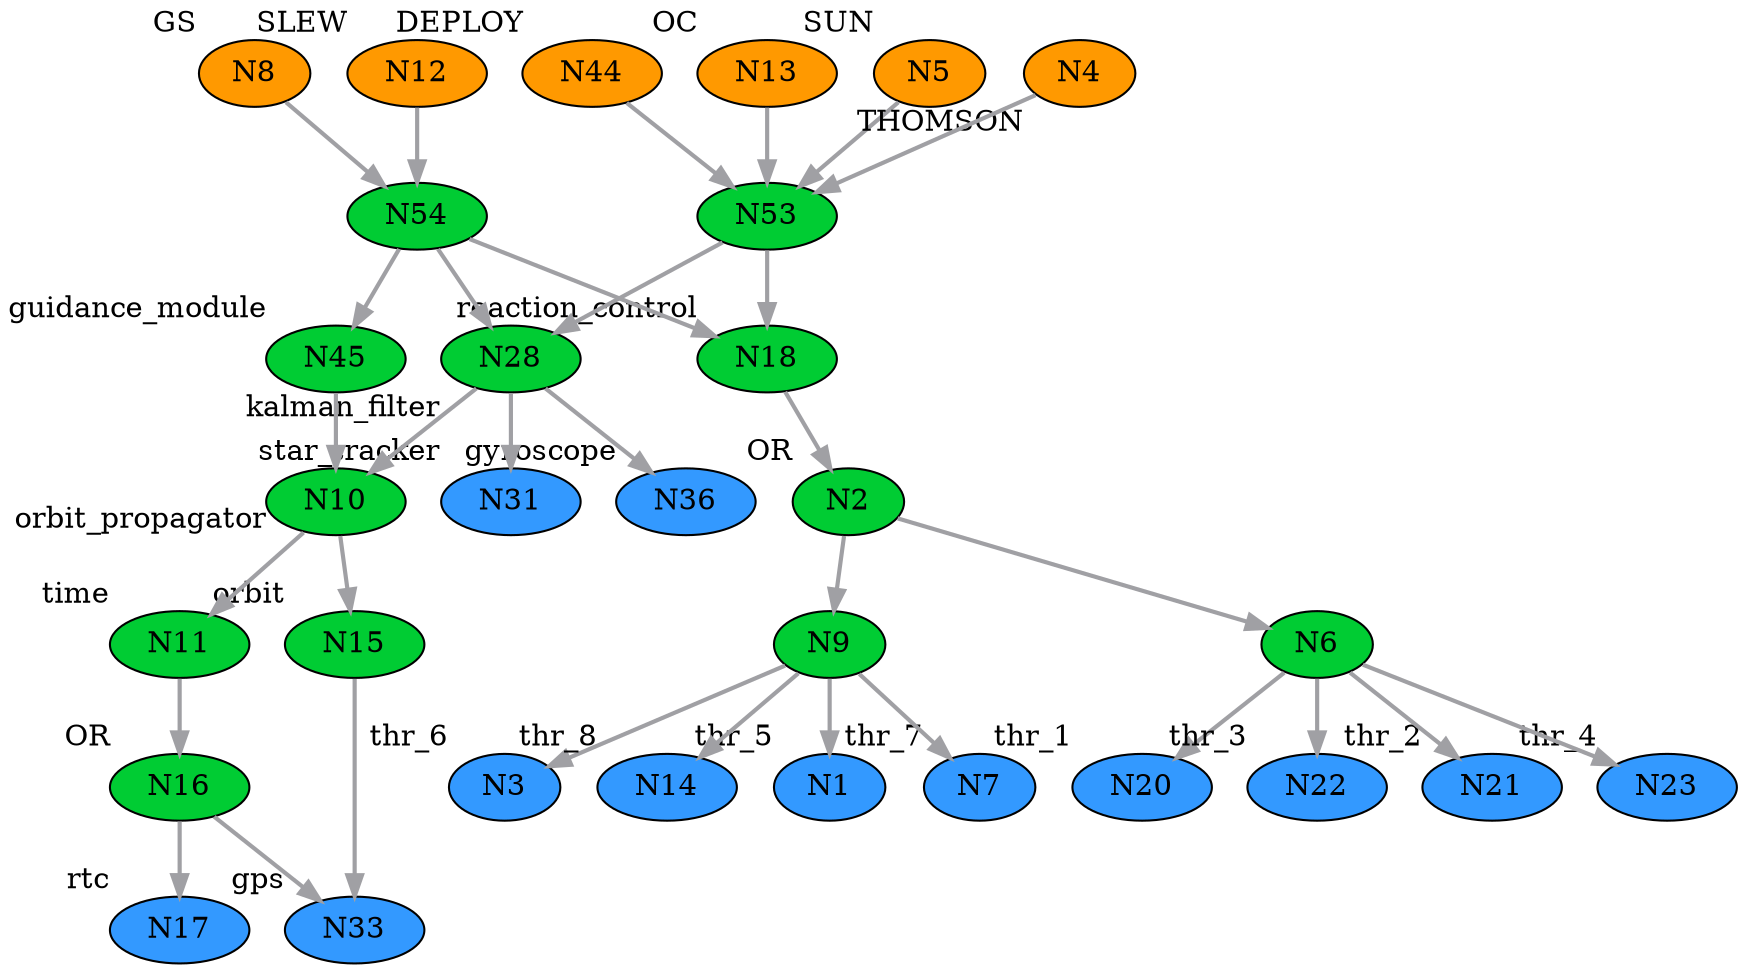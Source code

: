 digraph "space_tug_ver2"
{

bgcolor = "#ffffff"

node [
class = "node"
,fillcolor = "#ff00ff",style = "filled"
,width = "0.152778",height = "0.152778"
,shape = "ellipse"
,color = "#000000"
,penwidth = "1"
,"_vis_" = "label"
];


"N18" [
pos = "-2.77778,-2.43056!"
,fillcolor = "#00cc33",style = "filled"
,xlabel = "reaction_control"
]

"N31" [
pos = "2.08333,-4.86111!"
,fillcolor = "#3399ff",style = "filled"
,xlabel = "star_tracker"
]

"N2" [
pos = "-2.77778,-3.47222!"
,fillcolor = "#00cc33",style = "filled"
,xlabel = "OR"
]

"N21" [
pos = "-4.51389,-4.86111!"
,fillcolor = "#3399ff",style = "filled"
,xlabel = "thr_2"
]

"N23" [
pos = "-3.125,-4.86111!"
,fillcolor = "#3399ff",style = "filled"
,xlabel = "thr_4"
]

"N5" [
pos = "-0.694444,1.04167!"
,fillcolor = "#ff9900",style = "filled"
,xlabel = "SUN"
]

"N17" [
pos = "3.125,-4.86111!"
,fillcolor = "#3399ff",style = "filled"
,xlabel = "rtc"
]

"N20" [
pos = "-5.20833,-4.86111!"
,fillcolor = "#3399ff",style = "filled"
,xlabel = "thr_1"
]

"N4" [
pos = "-1.73611,1.04167!"
,fillcolor = "#ff9900",style = "filled"
,xlabel = "THOMSON"
]

"N44" [
pos = "0.347222,1.04167!"
,fillcolor = "#ff9900",style = "filled"
,xlabel = "DEPLOY"
]

"N13" [
pos = "1.38889,1.04167!"
,fillcolor = "#ff9900",style = "filled"
,xlabel = "OC"
]

"N8" [
pos = "3.47222,1.04167!"
,fillcolor = "#ff9900",style = "filled"
,xlabel = "GS"
]

"N33" [
pos = "3.81944,-4.86111!"
,fillcolor = "#3399ff",style = "filled"
,xlabel = "gps"
]

"N9" [
pos = "-1.38889,-4.16667!"
,fillcolor = "#00cc33",style = "filled"
]

"N11" [
pos = "3.47222,-3.125!"
,fillcolor = "#00cc33",style = "filled"
,xlabel = "time"
]

"N1" [
pos = "-2.43056,-4.86111!"
,fillcolor = "#3399ff",style = "filled"
,xlabel = "thr_5"
]

"N54" [
pos = "3.81944,-9.86865e-17!"
,fillcolor = "#00cc33",style = "filled"
]

"N6" [
pos = "-4.16667,-4.16667!"
,fillcolor = "#00cc33",style = "filled"
]

"N12" [
pos = "4.16667,1.04167!"
,fillcolor = "#ff9900",style = "filled"
,xlabel = "SLEW"
]

"N22" [
pos = "-3.81944,-4.86111!"
,fillcolor = "#3399ff",style = "filled"
,xlabel = "thr_3"
]

"N45" [
pos = "3.81944,-1.04167!"
,fillcolor = "#00cc33",style = "filled"
,xlabel = "guidance_module"
]

"N16" [
pos = "3.47222,-4.16667!"
,fillcolor = "#00cc33",style = "filled"
,xlabel = "OR"
]

"N15" [
pos = "4.16667,-3.125!"
,fillcolor = "#00cc33",style = "filled"
,xlabel = "orbit"
]

"N7" [
pos = "-1.04167,-4.86111!"
,fillcolor = "#3399ff",style = "filled"
,xlabel = "thr_7"
]

"N36" [
pos = "0.694444,-4.86111!"
,fillcolor = "#3399ff",style = "filled"
,xlabel = "gyroscope"
]

"N28" [
pos = "2.08333,-1.04167!"
,fillcolor = "#00cc33",style = "filled"
,xlabel = "kalman_filter"
]

"N3" [
pos = "-1.73611,-4.86111!"
,fillcolor = "#3399ff",style = "filled"
,xlabel = "thr_6"
]

"N10" [
pos = "3.81944,-2.08333!"
,fillcolor = "#00cc33",style = "filled"
,xlabel = "orbit_propagator"
]

"N14" [
pos = "-0.347222,-4.86111!"
,fillcolor = "#3399ff",style = "filled"
,xlabel = "thr_8"
]

"N53" [
pos = "-0.347222,-9.86865e-17!"
,fillcolor = "#00cc33",style = "filled"
]



edge [
class = "edge"
,weight = "1"
,penwidth = "1"
,"_vis_" = "label"
,"color" = "#a0a0a4"
,"style" = "solid"
];


"N28" -> "N31" [id = "E11"
,weight = "2"
,penwidth = "2"
];

"N53" -> "N28" [id = "E48"
,weight = "2"
,penwidth = "2"
,"color" = "#a0a0a4"
];

"N6" -> "N21" [id = "E6"
,weight = "2"
,penwidth = "2"
];

"N18" -> "N2" [id = "E1"
,weight = "2"
,penwidth = "2"
];

"N2" -> "N9" [id = "E3"
,weight = "2"
,penwidth = "2"
];

"N6" -> "N20" [id = "E4"
,weight = "2"
,penwidth = "2"
];

"N28" -> "N36" [id = "E5"
,weight = "2"
,penwidth = "2"
];

"N54" -> "N45" [id = "E32"
,weight = "2"
,penwidth = "2"
,"color" = "#a0a0a4"
];

"N9" -> "N1" [id = "E9"
,weight = "2"
,penwidth = "2"
];

"N11" -> "N16" [id = "E20"
,weight = "2"
,penwidth = "2"
];

"N16" -> "N33" [id = "E18"
,weight = "2"
,penwidth = "2"
];

"N2" -> "N6" [id = "E2"
,weight = "2"
,penwidth = "2"
];

"N5" -> "N53" [id = "E52"
,weight = "2"
,penwidth = "2"
,"color" = "#a0a0a4"
];

"N9" -> "N14" [id = "E15"
,weight = "2"
,penwidth = "2"
];

"N45" -> "N10" [id = "E14"
,weight = "2"
,penwidth = "2"
];

"N9" -> "N7" [id = "E12"
,weight = "2"
,penwidth = "2"
];

"N8" -> "N54" [id = "E45"
,weight = "2"
,penwidth = "2"
,"color" = "#a0a0a4"
];

"N12" -> "N54" [id = "E57"
,weight = "2"
,penwidth = "2"
,"color" = "#a0a0a4"
];

"N15" -> "N33" [id = "E19"
,weight = "2"
,penwidth = "2"
];

"N44" -> "N53" [id = "E56"
,weight = "2"
,penwidth = "2"
,"color" = "#a0a0a4"
];

"N6" -> "N23" [id = "E8"
,weight = "2"
,penwidth = "2"
];

"N53" -> "N18" [id = "E46"
,weight = "2"
,penwidth = "2"
,"color" = "#a0a0a4"
];

"N54" -> "N18" [id = "E31"
,weight = "2"
,penwidth = "2"
,"color" = "#a0a0a4"
];

"N10" -> "N11" [id = "E16"
,weight = "2"
,penwidth = "2"
];

"N6" -> "N22" [id = "E7"
,weight = "2"
,penwidth = "2"
];

"N10" -> "N15" [id = "E17"
,weight = "2"
,penwidth = "2"
];

"N13" -> "N53" [id = "E51"
,weight = "2"
,penwidth = "2"
,"color" = "#a0a0a4"
];

"N4" -> "N53" [id = "E53"
,weight = "2"
,penwidth = "2"
,"color" = "#a0a0a4"
];

"N54" -> "N28" [id = "E55"
,weight = "2"
,penwidth = "2"
,"color" = "#a0a0a4"
];

"N16" -> "N17" [id = "E21"
,weight = "2"
,penwidth = "2"
];

"N28" -> "N10" [id = "E13"
,weight = "2"
,penwidth = "2"
];

"N9" -> "N3" [id = "E10"
,weight = "2"
,penwidth = "2"
];


}

